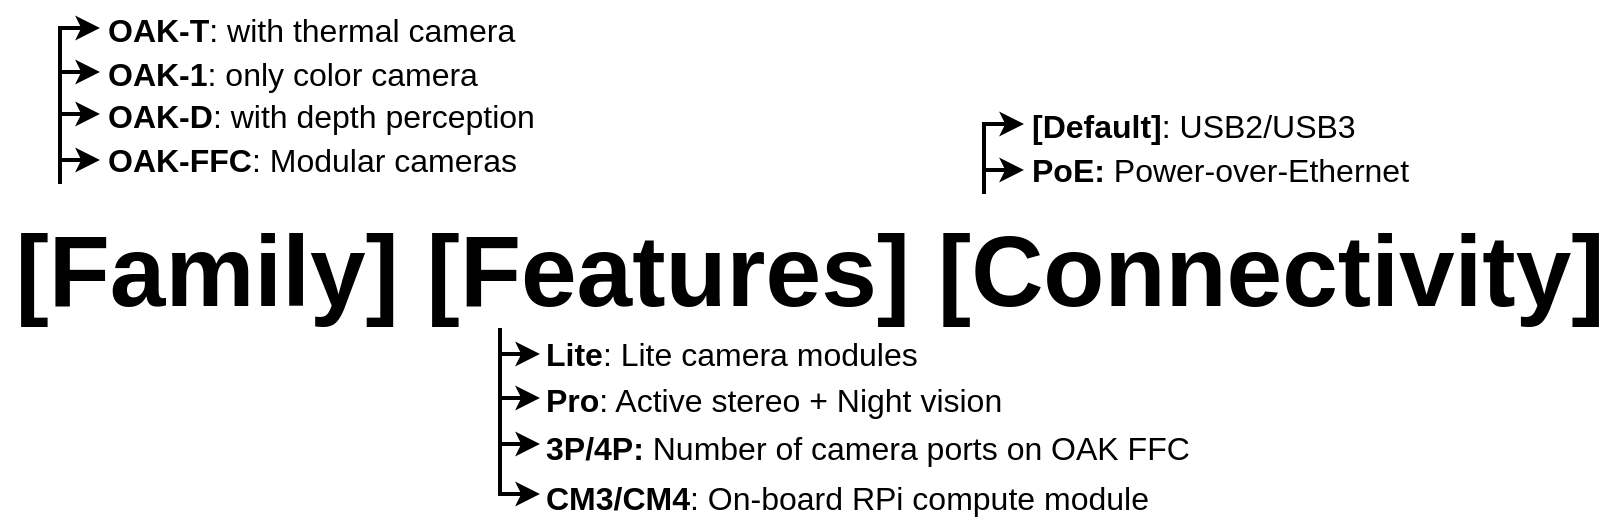 <mxfile version="23.0.2" type="device">
  <diagram name="Page-1" id="kYMl0uwnVZyC48H-bb_2">
    <mxGraphModel dx="1242" dy="706" grid="1" gridSize="10" guides="1" tooltips="1" connect="1" arrows="1" fold="1" page="1" pageScale="1" pageWidth="850" pageHeight="1100" math="0" shadow="0">
      <root>
        <mxCell id="0" />
        <mxCell id="1" parent="0" />
        <mxCell id="NvOgRN_kKWF4vQwgTXRP-1" value="&lt;b style=&quot;font-size: 50px;&quot;&gt;&lt;font style=&quot;font-size: 50px;&quot;&gt;[Family] [Features] [Connectivity]&lt;/font&gt;&lt;/b&gt;" style="text;html=1;strokeColor=none;fillColor=none;align=center;verticalAlign=middle;whiteSpace=wrap;rounded=0;fontSize=50;" vertex="1" parent="1">
          <mxGeometry x="20" y="248" width="810" height="30" as="geometry" />
        </mxCell>
        <mxCell id="NvOgRN_kKWF4vQwgTXRP-2" value="" style="endArrow=classic;html=1;rounded=0;strokeWidth=2;" edge="1" parent="1">
          <mxGeometry width="50" height="50" relative="1" as="geometry">
            <mxPoint x="50" y="220" as="sourcePoint" />
            <mxPoint x="70" y="208" as="targetPoint" />
            <Array as="points">
              <mxPoint x="50" y="208" />
            </Array>
          </mxGeometry>
        </mxCell>
        <mxCell id="NvOgRN_kKWF4vQwgTXRP-5" value="&lt;b style=&quot;font-size: 16px;&quot;&gt;OAK-FFC&lt;/b&gt;: Modular cameras" style="text;html=1;strokeColor=none;fillColor=none;align=left;verticalAlign=middle;whiteSpace=wrap;rounded=0;fontSize=16;" vertex="1" parent="1">
          <mxGeometry x="72" y="193" width="258" height="30" as="geometry" />
        </mxCell>
        <mxCell id="NvOgRN_kKWF4vQwgTXRP-7" value="&lt;div align=&quot;left&quot; style=&quot;font-size: 16px;&quot;&gt;&lt;b style=&quot;font-size: 16px;&quot;&gt;OAK-D&lt;/b&gt;: with depth perception&lt;br style=&quot;font-size: 16px;&quot;&gt;&lt;/div&gt;" style="text;html=1;strokeColor=none;fillColor=none;align=left;verticalAlign=middle;whiteSpace=wrap;rounded=0;fontSize=16;" vertex="1" parent="1">
          <mxGeometry x="72" y="171" width="258" height="30" as="geometry" />
        </mxCell>
        <mxCell id="NvOgRN_kKWF4vQwgTXRP-10" value="" style="endArrow=classic;html=1;rounded=0;strokeWidth=2;" edge="1" parent="1">
          <mxGeometry width="50" height="50" relative="1" as="geometry">
            <mxPoint x="50" y="208" as="sourcePoint" />
            <mxPoint x="70" y="185" as="targetPoint" />
            <Array as="points">
              <mxPoint x="50" y="185" />
            </Array>
          </mxGeometry>
        </mxCell>
        <mxCell id="NvOgRN_kKWF4vQwgTXRP-13" value="&lt;div align=&quot;left&quot; style=&quot;font-size: 16px;&quot;&gt;&lt;b style=&quot;font-size: 16px;&quot;&gt;OAK-1&lt;/b&gt;: only color camera&lt;/div&gt;" style="text;html=1;strokeColor=none;fillColor=none;align=left;verticalAlign=middle;whiteSpace=wrap;rounded=0;fontSize=16;" vertex="1" parent="1">
          <mxGeometry x="72" y="150" width="298" height="30" as="geometry" />
        </mxCell>
        <mxCell id="NvOgRN_kKWF4vQwgTXRP-14" value="" style="endArrow=classic;html=1;rounded=0;strokeWidth=2;" edge="1" parent="1">
          <mxGeometry width="50" height="50" relative="1" as="geometry">
            <mxPoint x="50" y="184" as="sourcePoint" />
            <mxPoint x="70" y="164" as="targetPoint" />
            <Array as="points">
              <mxPoint x="50" y="164" />
            </Array>
          </mxGeometry>
        </mxCell>
        <mxCell id="NvOgRN_kKWF4vQwgTXRP-16" value="" style="endArrow=classic;html=1;rounded=0;strokeWidth=2;" edge="1" parent="1">
          <mxGeometry width="50" height="50" relative="1" as="geometry">
            <mxPoint x="50" y="172" as="sourcePoint" />
            <mxPoint x="70" y="142" as="targetPoint" />
            <Array as="points">
              <mxPoint x="50" y="142" />
            </Array>
          </mxGeometry>
        </mxCell>
        <mxCell id="NvOgRN_kKWF4vQwgTXRP-17" value="&lt;div align=&quot;left&quot; style=&quot;font-size: 16px;&quot;&gt;&lt;b style=&quot;font-size: 16px;&quot;&gt;OAK-T&lt;/b&gt;: with thermal camera&lt;br style=&quot;font-size: 16px;&quot;&gt;&lt;/div&gt;" style="text;html=1;strokeColor=none;fillColor=none;align=left;verticalAlign=middle;whiteSpace=wrap;rounded=0;fontSize=16;" vertex="1" parent="1">
          <mxGeometry x="72" y="128" width="278" height="30" as="geometry" />
        </mxCell>
        <mxCell id="NvOgRN_kKWF4vQwgTXRP-18" value="" style="endArrow=classic;html=1;rounded=0;fontSize=26;strokeWidth=2;" edge="1" parent="1">
          <mxGeometry width="50" height="50" relative="1" as="geometry">
            <mxPoint x="270" y="292" as="sourcePoint" />
            <mxPoint x="290" y="305" as="targetPoint" />
            <Array as="points">
              <mxPoint x="270" y="305" />
            </Array>
          </mxGeometry>
        </mxCell>
        <mxCell id="NvOgRN_kKWF4vQwgTXRP-19" value="&lt;b style=&quot;font-size: 16px;&quot;&gt;Lite&lt;/b&gt;: Lite camera modules" style="text;html=1;strokeColor=none;fillColor=none;align=left;verticalAlign=middle;whiteSpace=wrap;rounded=0;fontSize=16;" vertex="1" parent="1">
          <mxGeometry x="291" y="290" width="269" height="30" as="geometry" />
        </mxCell>
        <mxCell id="NvOgRN_kKWF4vQwgTXRP-22" value="" style="endArrow=classic;html=1;rounded=0;fontSize=26;strokeWidth=2;" edge="1" parent="1">
          <mxGeometry width="50" height="50" relative="1" as="geometry">
            <mxPoint x="270" y="300" as="sourcePoint" />
            <mxPoint x="290" y="327" as="targetPoint" />
            <Array as="points">
              <mxPoint x="270" y="327" />
            </Array>
          </mxGeometry>
        </mxCell>
        <mxCell id="NvOgRN_kKWF4vQwgTXRP-23" value="&lt;b style=&quot;font-size: 16px;&quot;&gt;Pro&lt;/b&gt;: Active stereo + Night vision" style="text;html=1;strokeColor=none;fillColor=none;align=left;verticalAlign=middle;whiteSpace=wrap;rounded=0;fontSize=16;" vertex="1" parent="1">
          <mxGeometry x="291" y="313" width="319" height="30" as="geometry" />
        </mxCell>
        <mxCell id="NvOgRN_kKWF4vQwgTXRP-25" value="" style="endArrow=classic;html=1;rounded=0;fontSize=26;strokeWidth=2;" edge="1" parent="1">
          <mxGeometry width="50" height="50" relative="1" as="geometry">
            <mxPoint x="270" y="320" as="sourcePoint" />
            <mxPoint x="290" y="350" as="targetPoint" />
            <Array as="points">
              <mxPoint x="270" y="350" />
            </Array>
          </mxGeometry>
        </mxCell>
        <mxCell id="NvOgRN_kKWF4vQwgTXRP-26" value="&lt;b style=&quot;font-size: 16px;&quot;&gt;3P/4P: &lt;/b&gt;Number of camera ports on OAK FFC" style="text;html=1;strokeColor=none;fillColor=none;align=left;verticalAlign=middle;whiteSpace=wrap;rounded=0;fontSize=16;" vertex="1" parent="1">
          <mxGeometry x="291" y="337" width="379" height="30" as="geometry" />
        </mxCell>
        <mxCell id="NvOgRN_kKWF4vQwgTXRP-27" value="" style="endArrow=classic;html=1;rounded=0;fontSize=26;strokeWidth=2;" edge="1" parent="1">
          <mxGeometry width="50" height="50" relative="1" as="geometry">
            <mxPoint x="270" y="340" as="sourcePoint" />
            <mxPoint x="290" y="375" as="targetPoint" />
            <Array as="points">
              <mxPoint x="270" y="375" />
            </Array>
          </mxGeometry>
        </mxCell>
        <mxCell id="NvOgRN_kKWF4vQwgTXRP-28" value="&lt;b style=&quot;font-size: 16px;&quot;&gt;CM3/CM4&lt;/b&gt;: On-board RPi compute module" style="text;html=1;strokeColor=none;fillColor=none;align=left;verticalAlign=middle;whiteSpace=wrap;rounded=0;fontSize=16;" vertex="1" parent="1">
          <mxGeometry x="291" y="362" width="319" height="30" as="geometry" />
        </mxCell>
        <mxCell id="NvOgRN_kKWF4vQwgTXRP-35" value="" style="endArrow=classic;html=1;rounded=0;strokeWidth=2;" edge="1" parent="1">
          <mxGeometry width="50" height="50" relative="1" as="geometry">
            <mxPoint x="512" y="225" as="sourcePoint" />
            <mxPoint x="532" y="213" as="targetPoint" />
            <Array as="points">
              <mxPoint x="512" y="213" />
            </Array>
          </mxGeometry>
        </mxCell>
        <mxCell id="NvOgRN_kKWF4vQwgTXRP-36" value="&lt;b&gt;PoE:&lt;/b&gt; Power-over-Ethernet " style="text;html=1;strokeColor=none;fillColor=none;align=left;verticalAlign=middle;whiteSpace=wrap;rounded=0;fontSize=16;" vertex="1" parent="1">
          <mxGeometry x="534" y="198" width="258" height="30" as="geometry" />
        </mxCell>
        <mxCell id="NvOgRN_kKWF4vQwgTXRP-37" value="&lt;b&gt;[Default]&lt;/b&gt;: USB2/USB3" style="text;html=1;strokeColor=none;fillColor=none;align=left;verticalAlign=middle;whiteSpace=wrap;rounded=0;fontSize=16;" vertex="1" parent="1">
          <mxGeometry x="534" y="176" width="258" height="30" as="geometry" />
        </mxCell>
        <mxCell id="NvOgRN_kKWF4vQwgTXRP-38" value="" style="endArrow=classic;html=1;rounded=0;strokeWidth=2;" edge="1" parent="1">
          <mxGeometry width="50" height="50" relative="1" as="geometry">
            <mxPoint x="512" y="213" as="sourcePoint" />
            <mxPoint x="532" y="190" as="targetPoint" />
            <Array as="points">
              <mxPoint x="512" y="190" />
            </Array>
          </mxGeometry>
        </mxCell>
      </root>
    </mxGraphModel>
  </diagram>
</mxfile>
